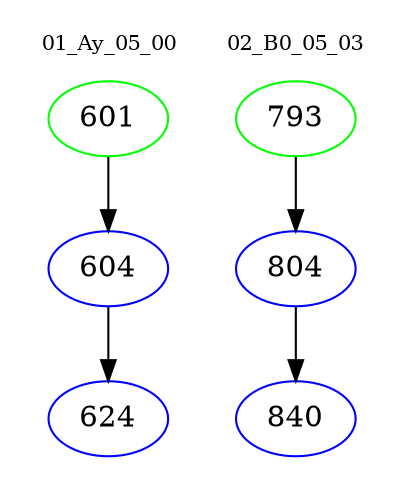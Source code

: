 digraph{
subgraph cluster_0 {
color = white
label = "01_Ay_05_00";
fontsize=10;
T0_601 [label="601", color="green"]
T0_601 -> T0_604 [color="black"]
T0_604 [label="604", color="blue"]
T0_604 -> T0_624 [color="black"]
T0_624 [label="624", color="blue"]
}
subgraph cluster_1 {
color = white
label = "02_B0_05_03";
fontsize=10;
T1_793 [label="793", color="green"]
T1_793 -> T1_804 [color="black"]
T1_804 [label="804", color="blue"]
T1_804 -> T1_840 [color="black"]
T1_840 [label="840", color="blue"]
}
}
